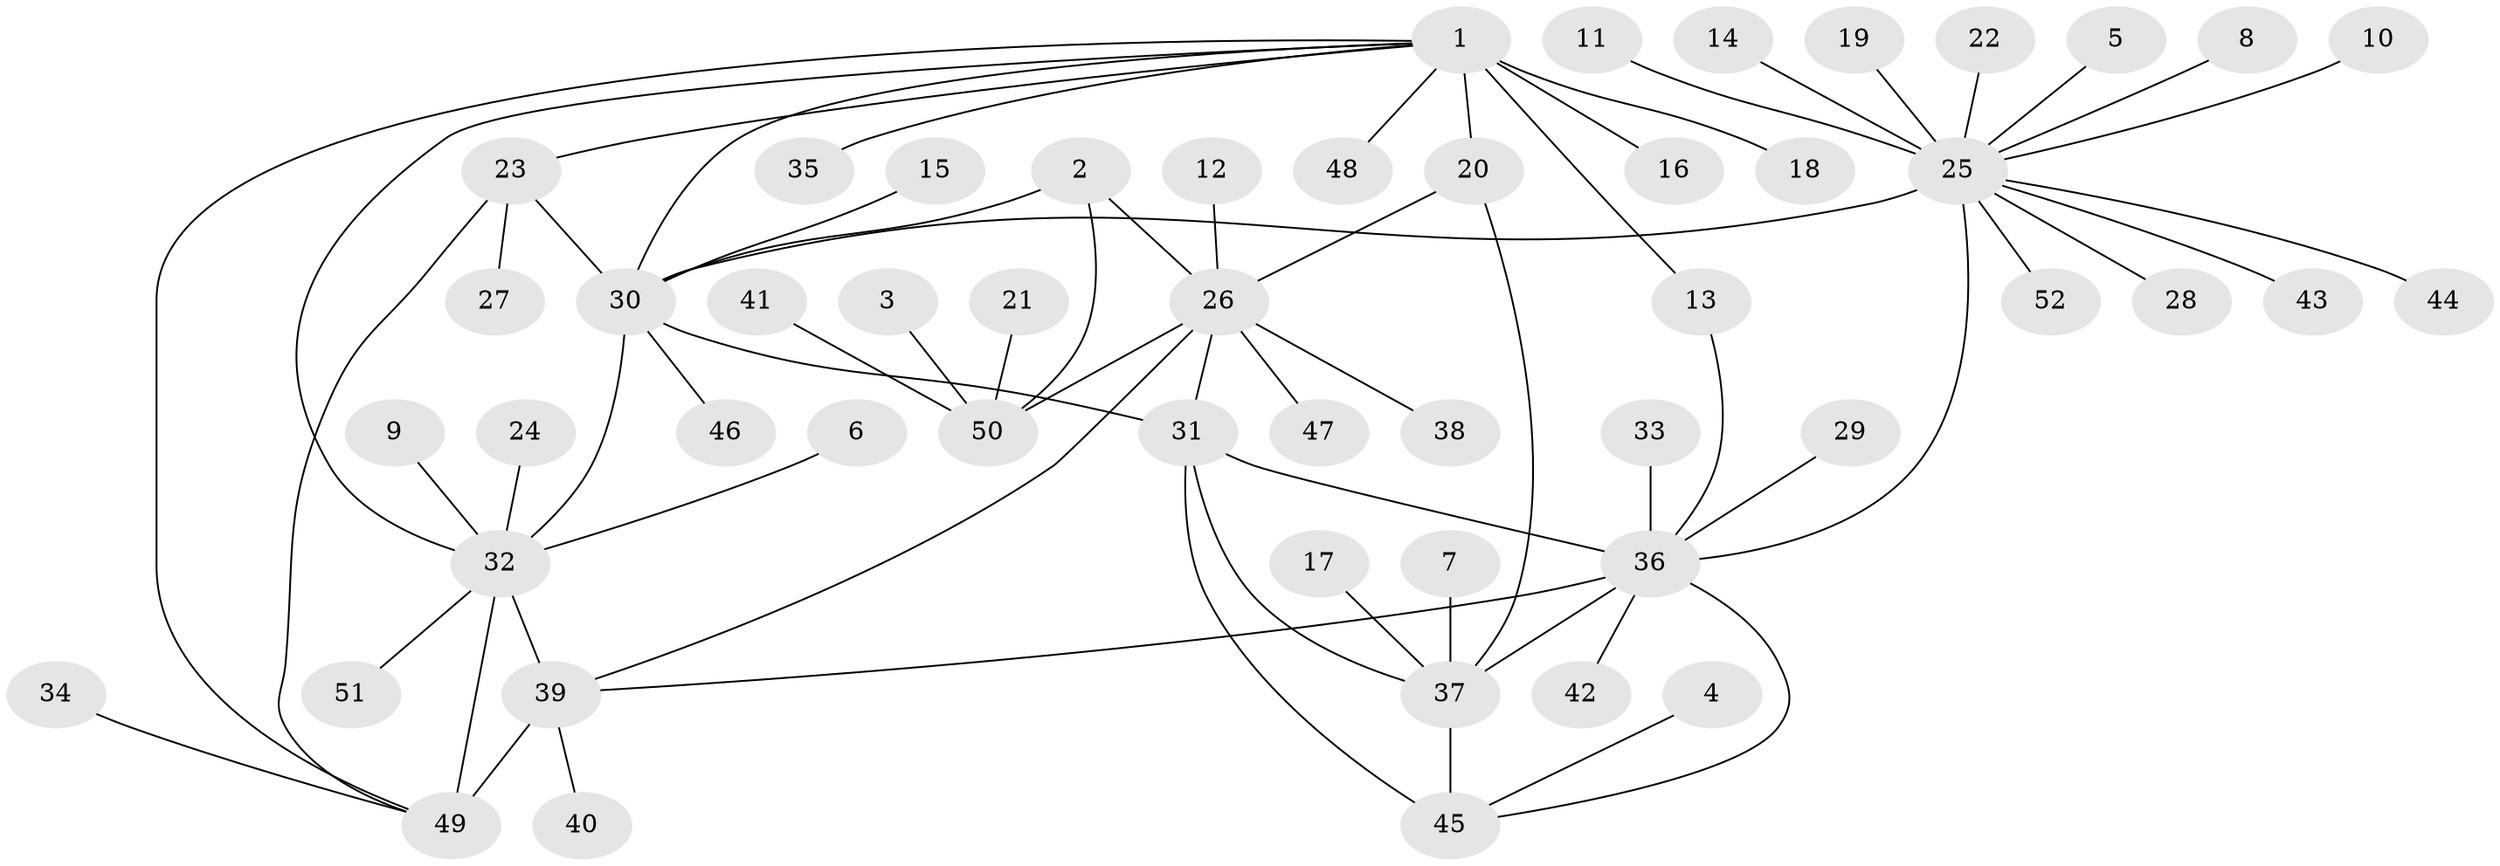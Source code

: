 // original degree distribution, {6: 0.07692307692307693, 8: 0.028846153846153848, 7: 0.057692307692307696, 13: 0.009615384615384616, 5: 0.028846153846153848, 11: 0.009615384615384616, 10: 0.009615384615384616, 9: 0.009615384615384616, 12: 0.019230769230769232, 2: 0.1346153846153846, 1: 0.6057692307692307, 3: 0.009615384615384616}
// Generated by graph-tools (version 1.1) at 2025/50/03/09/25 03:50:42]
// undirected, 52 vertices, 67 edges
graph export_dot {
graph [start="1"]
  node [color=gray90,style=filled];
  1;
  2;
  3;
  4;
  5;
  6;
  7;
  8;
  9;
  10;
  11;
  12;
  13;
  14;
  15;
  16;
  17;
  18;
  19;
  20;
  21;
  22;
  23;
  24;
  25;
  26;
  27;
  28;
  29;
  30;
  31;
  32;
  33;
  34;
  35;
  36;
  37;
  38;
  39;
  40;
  41;
  42;
  43;
  44;
  45;
  46;
  47;
  48;
  49;
  50;
  51;
  52;
  1 -- 13 [weight=1.0];
  1 -- 16 [weight=1.0];
  1 -- 18 [weight=1.0];
  1 -- 20 [weight=4.0];
  1 -- 23 [weight=1.0];
  1 -- 30 [weight=1.0];
  1 -- 32 [weight=1.0];
  1 -- 35 [weight=1.0];
  1 -- 48 [weight=1.0];
  1 -- 49 [weight=1.0];
  2 -- 26 [weight=1.0];
  2 -- 30 [weight=1.0];
  2 -- 50 [weight=3.0];
  3 -- 50 [weight=1.0];
  4 -- 45 [weight=1.0];
  5 -- 25 [weight=1.0];
  6 -- 32 [weight=1.0];
  7 -- 37 [weight=1.0];
  8 -- 25 [weight=1.0];
  9 -- 32 [weight=1.0];
  10 -- 25 [weight=1.0];
  11 -- 25 [weight=1.0];
  12 -- 26 [weight=1.0];
  13 -- 36 [weight=1.0];
  14 -- 25 [weight=1.0];
  15 -- 30 [weight=1.0];
  17 -- 37 [weight=1.0];
  19 -- 25 [weight=1.0];
  20 -- 26 [weight=1.0];
  20 -- 37 [weight=2.0];
  21 -- 50 [weight=1.0];
  22 -- 25 [weight=1.0];
  23 -- 27 [weight=1.0];
  23 -- 30 [weight=1.0];
  23 -- 49 [weight=1.0];
  24 -- 32 [weight=1.0];
  25 -- 28 [weight=1.0];
  25 -- 30 [weight=4.0];
  25 -- 36 [weight=1.0];
  25 -- 43 [weight=1.0];
  25 -- 44 [weight=1.0];
  25 -- 52 [weight=1.0];
  26 -- 31 [weight=1.0];
  26 -- 38 [weight=1.0];
  26 -- 39 [weight=1.0];
  26 -- 47 [weight=1.0];
  26 -- 50 [weight=3.0];
  29 -- 36 [weight=1.0];
  30 -- 31 [weight=1.0];
  30 -- 32 [weight=1.0];
  30 -- 46 [weight=1.0];
  31 -- 36 [weight=1.0];
  31 -- 37 [weight=2.0];
  31 -- 45 [weight=1.0];
  32 -- 39 [weight=2.0];
  32 -- 49 [weight=2.0];
  32 -- 51 [weight=1.0];
  33 -- 36 [weight=1.0];
  34 -- 49 [weight=1.0];
  36 -- 37 [weight=2.0];
  36 -- 39 [weight=1.0];
  36 -- 42 [weight=1.0];
  36 -- 45 [weight=1.0];
  37 -- 45 [weight=2.0];
  39 -- 40 [weight=1.0];
  39 -- 49 [weight=4.0];
  41 -- 50 [weight=1.0];
}
